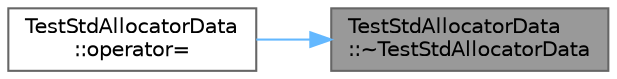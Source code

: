 digraph "TestStdAllocatorData::~TestStdAllocatorData"
{
 // LATEX_PDF_SIZE
  bgcolor="transparent";
  edge [fontname=Helvetica,fontsize=10,labelfontname=Helvetica,labelfontsize=10];
  node [fontname=Helvetica,fontsize=10,shape=box,height=0.2,width=0.4];
  rankdir="RL";
  Node1 [id="Node000001",label="TestStdAllocatorData\l::~TestStdAllocatorData",height=0.2,width=0.4,color="gray40", fillcolor="grey60", style="filled", fontcolor="black",tooltip=" "];
  Node1 -> Node2 [id="edge1_Node000001_Node000002",dir="back",color="steelblue1",style="solid",tooltip=" "];
  Node2 [id="Node000002",label="TestStdAllocatorData\l::operator=",height=0.2,width=0.4,color="grey40", fillcolor="white", style="filled",URL="$struct_test_std_allocator_data.html#a75a8b1c6aa1df7dbf7daaed76d5f3eb4",tooltip=" "];
}
